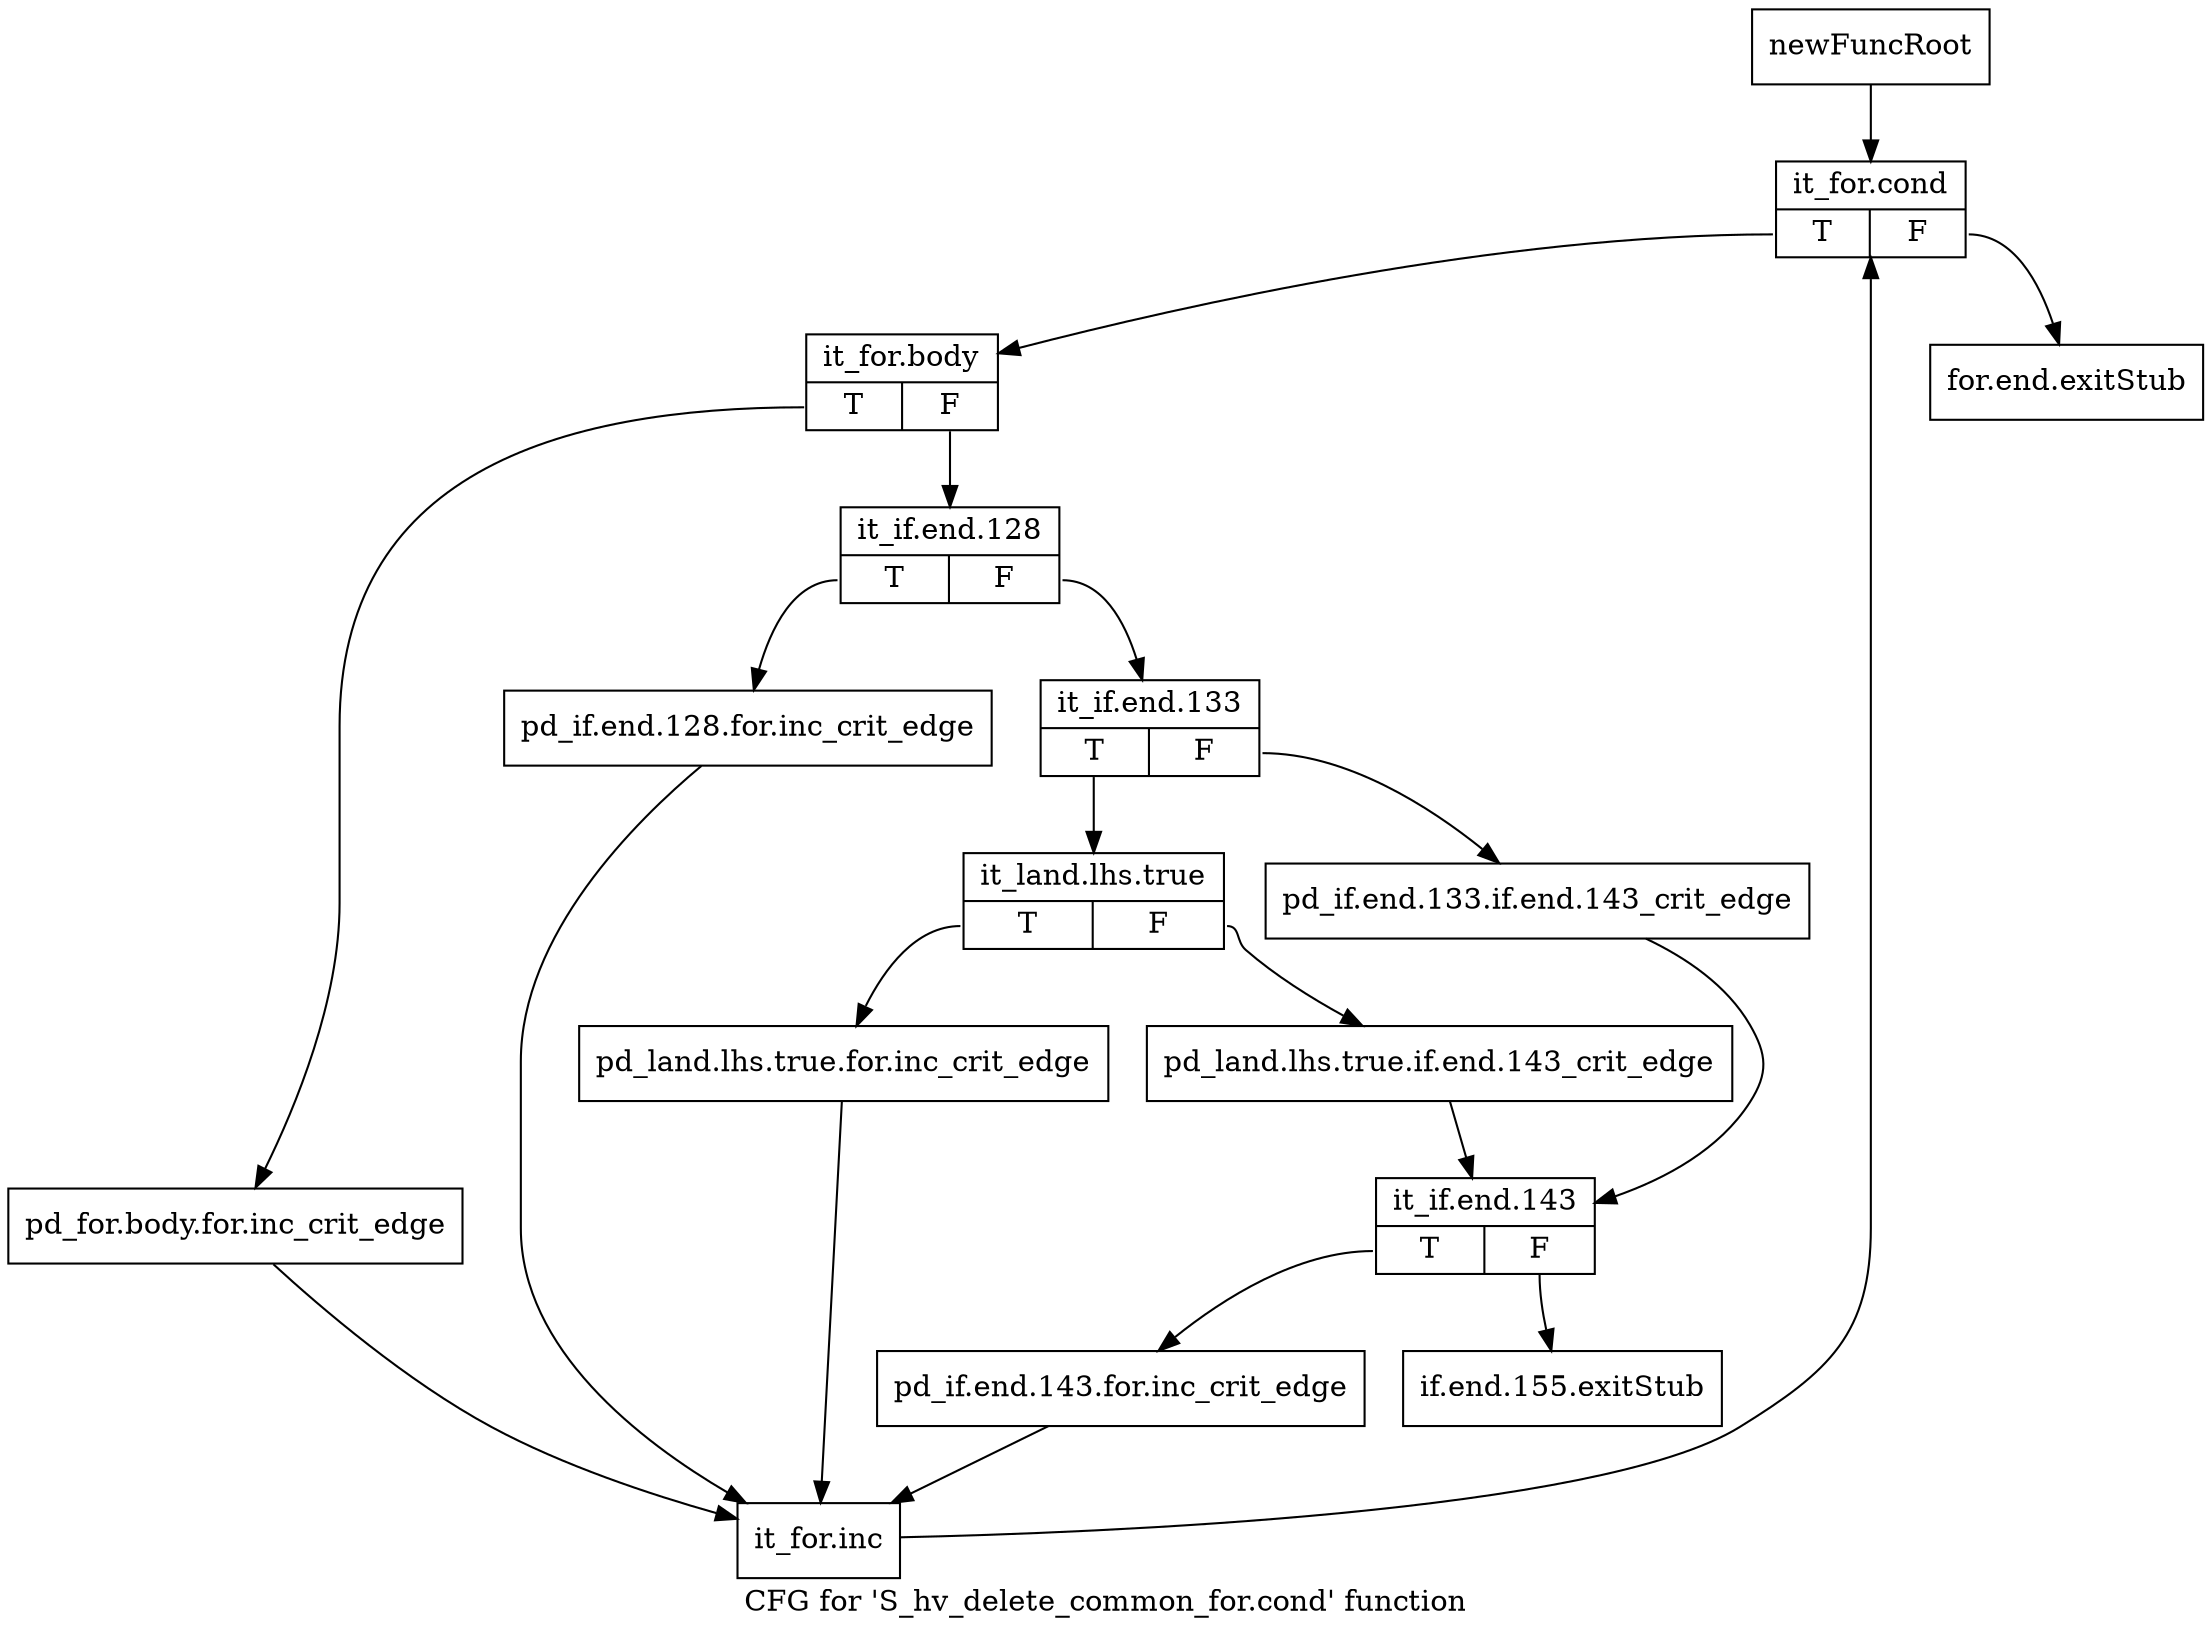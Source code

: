 digraph "CFG for 'S_hv_delete_common_for.cond' function" {
	label="CFG for 'S_hv_delete_common_for.cond' function";

	Node0x4b9e5f0 [shape=record,label="{newFuncRoot}"];
	Node0x4b9e5f0 -> Node0x4b9e6e0;
	Node0x4b9e640 [shape=record,label="{for.end.exitStub}"];
	Node0x4b9e690 [shape=record,label="{if.end.155.exitStub}"];
	Node0x4b9e6e0 [shape=record,label="{it_for.cond|{<s0>T|<s1>F}}"];
	Node0x4b9e6e0:s0 -> Node0x4b9e730;
	Node0x4b9e6e0:s1 -> Node0x4b9e640;
	Node0x4b9e730 [shape=record,label="{it_for.body|{<s0>T|<s1>F}}"];
	Node0x4b9e730:s0 -> Node0x4b9ea50;
	Node0x4b9e730:s1 -> Node0x4b9e780;
	Node0x4b9e780 [shape=record,label="{it_if.end.128|{<s0>T|<s1>F}}"];
	Node0x4b9e780:s0 -> Node0x4b9ea00;
	Node0x4b9e780:s1 -> Node0x4b9e7d0;
	Node0x4b9e7d0 [shape=record,label="{it_if.end.133|{<s0>T|<s1>F}}"];
	Node0x4b9e7d0:s0 -> Node0x4b9e870;
	Node0x4b9e7d0:s1 -> Node0x4b9e820;
	Node0x4b9e820 [shape=record,label="{pd_if.end.133.if.end.143_crit_edge}"];
	Node0x4b9e820 -> Node0x4b9e910;
	Node0x4b9e870 [shape=record,label="{it_land.lhs.true|{<s0>T|<s1>F}}"];
	Node0x4b9e870:s0 -> Node0x4b9e9b0;
	Node0x4b9e870:s1 -> Node0x4b9e8c0;
	Node0x4b9e8c0 [shape=record,label="{pd_land.lhs.true.if.end.143_crit_edge}"];
	Node0x4b9e8c0 -> Node0x4b9e910;
	Node0x4b9e910 [shape=record,label="{it_if.end.143|{<s0>T|<s1>F}}"];
	Node0x4b9e910:s0 -> Node0x4b9e960;
	Node0x4b9e910:s1 -> Node0x4b9e690;
	Node0x4b9e960 [shape=record,label="{pd_if.end.143.for.inc_crit_edge}"];
	Node0x4b9e960 -> Node0x4b9eaa0;
	Node0x4b9e9b0 [shape=record,label="{pd_land.lhs.true.for.inc_crit_edge}"];
	Node0x4b9e9b0 -> Node0x4b9eaa0;
	Node0x4b9ea00 [shape=record,label="{pd_if.end.128.for.inc_crit_edge}"];
	Node0x4b9ea00 -> Node0x4b9eaa0;
	Node0x4b9ea50 [shape=record,label="{pd_for.body.for.inc_crit_edge}"];
	Node0x4b9ea50 -> Node0x4b9eaa0;
	Node0x4b9eaa0 [shape=record,label="{it_for.inc}"];
	Node0x4b9eaa0 -> Node0x4b9e6e0;
}
